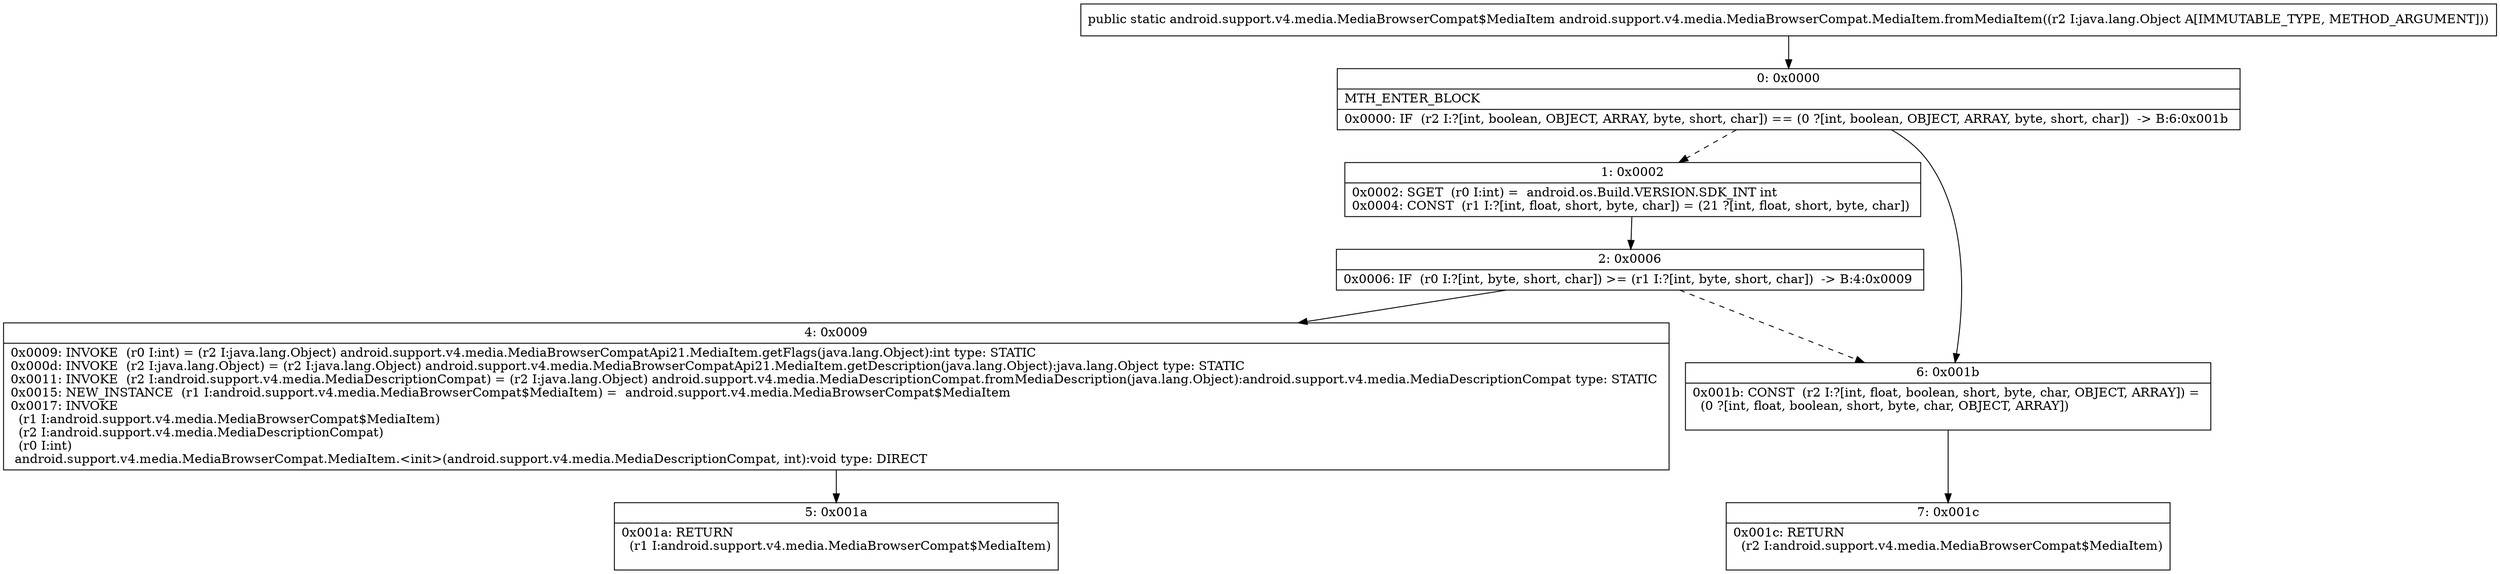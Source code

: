 digraph "CFG forandroid.support.v4.media.MediaBrowserCompat.MediaItem.fromMediaItem(Ljava\/lang\/Object;)Landroid\/support\/v4\/media\/MediaBrowserCompat$MediaItem;" {
Node_0 [shape=record,label="{0\:\ 0x0000|MTH_ENTER_BLOCK\l|0x0000: IF  (r2 I:?[int, boolean, OBJECT, ARRAY, byte, short, char]) == (0 ?[int, boolean, OBJECT, ARRAY, byte, short, char])  \-\> B:6:0x001b \l}"];
Node_1 [shape=record,label="{1\:\ 0x0002|0x0002: SGET  (r0 I:int) =  android.os.Build.VERSION.SDK_INT int \l0x0004: CONST  (r1 I:?[int, float, short, byte, char]) = (21 ?[int, float, short, byte, char]) \l}"];
Node_2 [shape=record,label="{2\:\ 0x0006|0x0006: IF  (r0 I:?[int, byte, short, char]) \>= (r1 I:?[int, byte, short, char])  \-\> B:4:0x0009 \l}"];
Node_4 [shape=record,label="{4\:\ 0x0009|0x0009: INVOKE  (r0 I:int) = (r2 I:java.lang.Object) android.support.v4.media.MediaBrowserCompatApi21.MediaItem.getFlags(java.lang.Object):int type: STATIC \l0x000d: INVOKE  (r2 I:java.lang.Object) = (r2 I:java.lang.Object) android.support.v4.media.MediaBrowserCompatApi21.MediaItem.getDescription(java.lang.Object):java.lang.Object type: STATIC \l0x0011: INVOKE  (r2 I:android.support.v4.media.MediaDescriptionCompat) = (r2 I:java.lang.Object) android.support.v4.media.MediaDescriptionCompat.fromMediaDescription(java.lang.Object):android.support.v4.media.MediaDescriptionCompat type: STATIC \l0x0015: NEW_INSTANCE  (r1 I:android.support.v4.media.MediaBrowserCompat$MediaItem) =  android.support.v4.media.MediaBrowserCompat$MediaItem \l0x0017: INVOKE  \l  (r1 I:android.support.v4.media.MediaBrowserCompat$MediaItem)\l  (r2 I:android.support.v4.media.MediaDescriptionCompat)\l  (r0 I:int)\l android.support.v4.media.MediaBrowserCompat.MediaItem.\<init\>(android.support.v4.media.MediaDescriptionCompat, int):void type: DIRECT \l}"];
Node_5 [shape=record,label="{5\:\ 0x001a|0x001a: RETURN  \l  (r1 I:android.support.v4.media.MediaBrowserCompat$MediaItem)\l \l}"];
Node_6 [shape=record,label="{6\:\ 0x001b|0x001b: CONST  (r2 I:?[int, float, boolean, short, byte, char, OBJECT, ARRAY]) = \l  (0 ?[int, float, boolean, short, byte, char, OBJECT, ARRAY])\l \l}"];
Node_7 [shape=record,label="{7\:\ 0x001c|0x001c: RETURN  \l  (r2 I:android.support.v4.media.MediaBrowserCompat$MediaItem)\l \l}"];
MethodNode[shape=record,label="{public static android.support.v4.media.MediaBrowserCompat$MediaItem android.support.v4.media.MediaBrowserCompat.MediaItem.fromMediaItem((r2 I:java.lang.Object A[IMMUTABLE_TYPE, METHOD_ARGUMENT])) }"];
MethodNode -> Node_0;
Node_0 -> Node_1[style=dashed];
Node_0 -> Node_6;
Node_1 -> Node_2;
Node_2 -> Node_4;
Node_2 -> Node_6[style=dashed];
Node_4 -> Node_5;
Node_6 -> Node_7;
}

